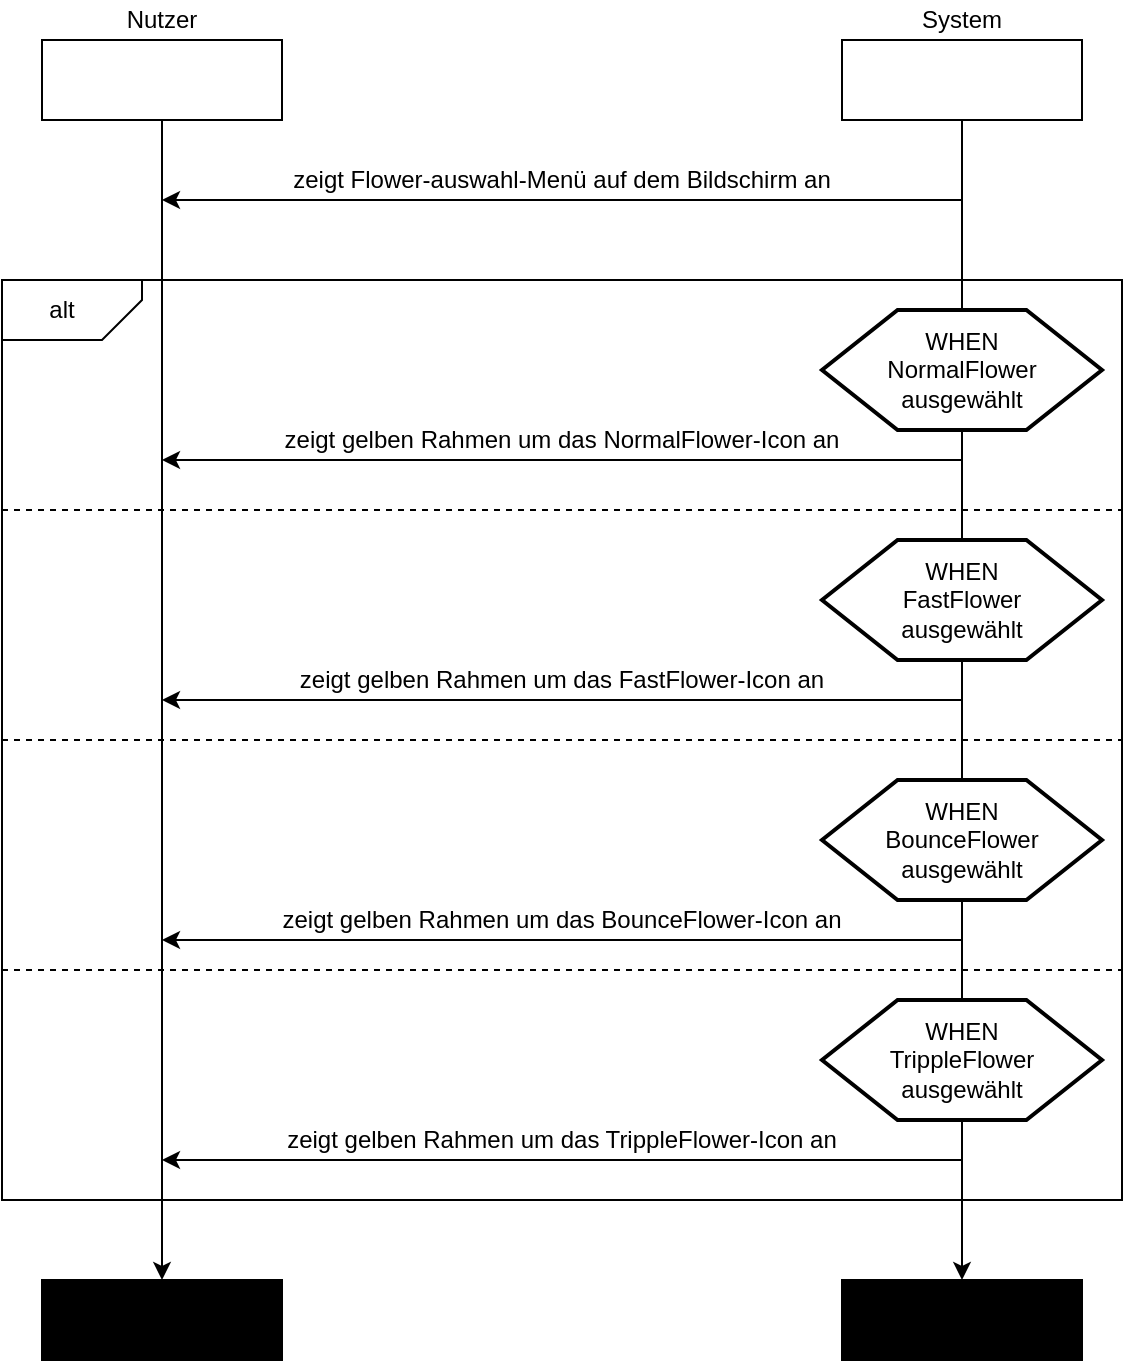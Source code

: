 <mxfile version="10.8.4" type="device"><diagram id="s7vdcuk9cZqKpX_nNP0N" name="Page-1"><mxGraphModel dx="918" dy="608" grid="1" gridSize="10" guides="1" tooltips="1" connect="1" arrows="1" fold="1" page="1" pageScale="1" pageWidth="827" pageHeight="1169" math="0" shadow="0"><root><mxCell id="0"/><mxCell id="1" parent="0"/><mxCell id="V7vvjxgsrzbox9jGXJyj-37" value="" style="rounded=0;whiteSpace=wrap;html=1;fillColor=#FFFFFF;" vertex="1" parent="1"><mxGeometry x="140" y="180" width="560" height="460" as="geometry"/></mxCell><mxCell id="V7vvjxgsrzbox9jGXJyj-1" value="" style="rounded=0;whiteSpace=wrap;html=1;" vertex="1" parent="1"><mxGeometry x="160" y="60" width="120" height="40" as="geometry"/></mxCell><mxCell id="V7vvjxgsrzbox9jGXJyj-2" value="Nutzer" style="text;html=1;strokeColor=none;fillColor=none;align=center;verticalAlign=middle;whiteSpace=wrap;rounded=0;" vertex="1" parent="1"><mxGeometry x="200" y="40" width="40" height="20" as="geometry"/></mxCell><mxCell id="V7vvjxgsrzbox9jGXJyj-3" value="" style="rounded=0;whiteSpace=wrap;html=1;" vertex="1" parent="1"><mxGeometry x="560" y="60" width="120" height="40" as="geometry"/></mxCell><mxCell id="V7vvjxgsrzbox9jGXJyj-4" value="System" style="text;html=1;strokeColor=none;fillColor=none;align=center;verticalAlign=middle;whiteSpace=wrap;rounded=0;" vertex="1" parent="1"><mxGeometry x="600" y="40" width="40" height="20" as="geometry"/></mxCell><mxCell id="V7vvjxgsrzbox9jGXJyj-5" value="" style="rounded=0;whiteSpace=wrap;html=1;fillColor=#000000;" vertex="1" parent="1"><mxGeometry x="160" y="680" width="120" height="40" as="geometry"/></mxCell><mxCell id="V7vvjxgsrzbox9jGXJyj-6" value="" style="rounded=0;whiteSpace=wrap;html=1;fillColor=#000000;" vertex="1" parent="1"><mxGeometry x="560" y="680" width="120" height="40" as="geometry"/></mxCell><mxCell id="V7vvjxgsrzbox9jGXJyj-7" value="" style="endArrow=classic;html=1;exitX=0.5;exitY=1;exitDx=0;exitDy=0;entryX=0.5;entryY=0;entryDx=0;entryDy=0;" edge="1" parent="1" source="V7vvjxgsrzbox9jGXJyj-1" target="V7vvjxgsrzbox9jGXJyj-5"><mxGeometry width="50" height="50" relative="1" as="geometry"><mxPoint x="160" y="610" as="sourcePoint"/><mxPoint x="210" y="560" as="targetPoint"/></mxGeometry></mxCell><mxCell id="V7vvjxgsrzbox9jGXJyj-10" value="zeigt gelben Rahmen um das NormalFlower-Icon an " style="text;html=1;strokeColor=none;fillColor=none;align=center;verticalAlign=middle;whiteSpace=wrap;rounded=0;" vertex="1" parent="1"><mxGeometry x="260" y="250" width="320" height="20" as="geometry"/></mxCell><mxCell id="V7vvjxgsrzbox9jGXJyj-12" value="" style="endArrow=classic;html=1;" edge="1" parent="1"><mxGeometry width="50" height="50" relative="1" as="geometry"><mxPoint x="620" y="140" as="sourcePoint"/><mxPoint x="220" y="140" as="targetPoint"/></mxGeometry></mxCell><mxCell id="V7vvjxgsrzbox9jGXJyj-13" value="zeigt Flower-auswahl-Menü auf dem Bildschirm an" style="text;html=1;strokeColor=none;fillColor=none;align=center;verticalAlign=middle;whiteSpace=wrap;rounded=0;" vertex="1" parent="1"><mxGeometry x="280" y="120" width="280" height="20" as="geometry"/></mxCell><mxCell id="V7vvjxgsrzbox9jGXJyj-19" value="" style="endArrow=classic;html=1;" edge="1" parent="1"><mxGeometry width="50" height="50" relative="1" as="geometry"><mxPoint x="620" y="270" as="sourcePoint"/><mxPoint x="220" y="270" as="targetPoint"/></mxGeometry></mxCell><mxCell id="V7vvjxgsrzbox9jGXJyj-36" value="" style="endArrow=classic;html=1;exitX=0.5;exitY=1;exitDx=0;exitDy=0;entryX=0.5;entryY=0;entryDx=0;entryDy=0;" edge="1" parent="1" source="V7vvjxgsrzbox9jGXJyj-3" target="V7vvjxgsrzbox9jGXJyj-6"><mxGeometry width="50" height="50" relative="1" as="geometry"><mxPoint x="620" y="100" as="sourcePoint"/><mxPoint x="620" y="500" as="targetPoint"/></mxGeometry></mxCell><mxCell id="V7vvjxgsrzbox9jGXJyj-35" value="" style="verticalLabelPosition=bottom;verticalAlign=top;html=1;strokeWidth=2;shape=hexagon;perimeter=hexagonPerimeter2;arcSize=6;size=0.27;fillColor=#FFFFFF;" vertex="1" parent="1"><mxGeometry x="550" y="195" width="140" height="60" as="geometry"/></mxCell><mxCell id="V7vvjxgsrzbox9jGXJyj-38" value="" style="shape=card;whiteSpace=wrap;html=1;fillColor=#FFFFFF;rotation=-180;size=20;" vertex="1" parent="1"><mxGeometry x="140" y="180" width="70" height="30" as="geometry"/></mxCell><mxCell id="V7vvjxgsrzbox9jGXJyj-39" value="alt" style="text;html=1;strokeColor=none;fillColor=none;align=center;verticalAlign=middle;whiteSpace=wrap;rounded=0;" vertex="1" parent="1"><mxGeometry x="150" y="185" width="40" height="20" as="geometry"/></mxCell><mxCell id="V7vvjxgsrzbox9jGXJyj-40" value="&lt;div&gt;WHEN&lt;/div&gt;&lt;div&gt;NormalFlower&lt;/div&gt;&lt;div&gt;ausgewählt&lt;br&gt;&lt;/div&gt;" style="text;html=1;strokeColor=none;fillColor=none;align=center;verticalAlign=middle;whiteSpace=wrap;rounded=0;" vertex="1" parent="1"><mxGeometry x="570" y="195" width="100" height="60" as="geometry"/></mxCell><mxCell id="V7vvjxgsrzbox9jGXJyj-41" value="" style="endArrow=none;dashed=1;html=1;entryX=1;entryY=0.25;entryDx=0;entryDy=0;exitX=0;exitY=0.25;exitDx=0;exitDy=0;" edge="1" parent="1" source="V7vvjxgsrzbox9jGXJyj-37" target="V7vvjxgsrzbox9jGXJyj-37"><mxGeometry width="50" height="50" relative="1" as="geometry"><mxPoint x="140" y="790" as="sourcePoint"/><mxPoint x="190" y="740" as="targetPoint"/></mxGeometry></mxCell><mxCell id="V7vvjxgsrzbox9jGXJyj-42" value="" style="endArrow=none;dashed=1;html=1;entryX=1;entryY=0.5;entryDx=0;entryDy=0;exitX=0;exitY=0.5;exitDx=0;exitDy=0;" edge="1" parent="1" source="V7vvjxgsrzbox9jGXJyj-37" target="V7vvjxgsrzbox9jGXJyj-37"><mxGeometry width="50" height="50" relative="1" as="geometry"><mxPoint x="140" y="790" as="sourcePoint"/><mxPoint x="190" y="740" as="targetPoint"/></mxGeometry></mxCell><mxCell id="V7vvjxgsrzbox9jGXJyj-43" value="" style="endArrow=none;dashed=1;html=1;entryX=1;entryY=0.75;entryDx=0;entryDy=0;exitX=0;exitY=0.75;exitDx=0;exitDy=0;" edge="1" parent="1" source="V7vvjxgsrzbox9jGXJyj-37" target="V7vvjxgsrzbox9jGXJyj-37"><mxGeometry width="50" height="50" relative="1" as="geometry"><mxPoint x="140" y="790" as="sourcePoint"/><mxPoint x="190" y="740" as="targetPoint"/></mxGeometry></mxCell><mxCell id="V7vvjxgsrzbox9jGXJyj-44" value="" style="verticalLabelPosition=bottom;verticalAlign=top;html=1;strokeWidth=2;shape=hexagon;perimeter=hexagonPerimeter2;arcSize=6;size=0.27;fillColor=#FFFFFF;" vertex="1" parent="1"><mxGeometry x="550" y="310" width="140" height="60" as="geometry"/></mxCell><mxCell id="V7vvjxgsrzbox9jGXJyj-45" value="" style="verticalLabelPosition=bottom;verticalAlign=top;html=1;strokeWidth=2;shape=hexagon;perimeter=hexagonPerimeter2;arcSize=6;size=0.27;fillColor=#FFFFFF;" vertex="1" parent="1"><mxGeometry x="550" y="430" width="140" height="60" as="geometry"/></mxCell><mxCell id="V7vvjxgsrzbox9jGXJyj-46" value="" style="verticalLabelPosition=bottom;verticalAlign=top;html=1;strokeWidth=2;shape=hexagon;perimeter=hexagonPerimeter2;arcSize=6;size=0.27;fillColor=#FFFFFF;" vertex="1" parent="1"><mxGeometry x="550" y="540" width="140" height="60" as="geometry"/></mxCell><mxCell id="V7vvjxgsrzbox9jGXJyj-47" value="&lt;div&gt;WHEN&lt;/div&gt;&lt;div&gt;FastFlower&lt;/div&gt;&lt;div&gt;ausgewählt&lt;br&gt;&lt;/div&gt;" style="text;html=1;strokeColor=none;fillColor=none;align=center;verticalAlign=middle;whiteSpace=wrap;rounded=0;" vertex="1" parent="1"><mxGeometry x="570" y="310" width="100" height="60" as="geometry"/></mxCell><mxCell id="V7vvjxgsrzbox9jGXJyj-48" value="&lt;div&gt;WHEN&lt;/div&gt;&lt;div&gt;BounceFlower&lt;/div&gt;&lt;div&gt;ausgewählt&lt;br&gt;&lt;/div&gt;" style="text;html=1;strokeColor=none;fillColor=none;align=center;verticalAlign=middle;whiteSpace=wrap;rounded=0;" vertex="1" parent="1"><mxGeometry x="570" y="430" width="100" height="60" as="geometry"/></mxCell><mxCell id="V7vvjxgsrzbox9jGXJyj-49" value="&lt;div&gt;WHEN&lt;/div&gt;&lt;div&gt;TrippleFlower&lt;/div&gt;&lt;div&gt;ausgewählt&lt;br&gt;&lt;/div&gt;" style="text;html=1;strokeColor=none;fillColor=none;align=center;verticalAlign=middle;whiteSpace=wrap;rounded=0;" vertex="1" parent="1"><mxGeometry x="570" y="540" width="100" height="60" as="geometry"/></mxCell><mxCell id="V7vvjxgsrzbox9jGXJyj-50" value="" style="endArrow=classic;html=1;" edge="1" parent="1"><mxGeometry width="50" height="50" relative="1" as="geometry"><mxPoint x="620" y="390" as="sourcePoint"/><mxPoint x="220" y="390" as="targetPoint"/></mxGeometry></mxCell><mxCell id="V7vvjxgsrzbox9jGXJyj-51" value="" style="endArrow=classic;html=1;" edge="1" parent="1"><mxGeometry width="50" height="50" relative="1" as="geometry"><mxPoint x="620" y="510" as="sourcePoint"/><mxPoint x="220" y="510" as="targetPoint"/></mxGeometry></mxCell><mxCell id="V7vvjxgsrzbox9jGXJyj-52" value="" style="endArrow=classic;html=1;" edge="1" parent="1"><mxGeometry width="50" height="50" relative="1" as="geometry"><mxPoint x="620" y="620" as="sourcePoint"/><mxPoint x="220" y="620" as="targetPoint"/></mxGeometry></mxCell><mxCell id="V7vvjxgsrzbox9jGXJyj-53" value="zeigt gelben Rahmen um das FastFlower-Icon an " style="text;html=1;strokeColor=none;fillColor=none;align=center;verticalAlign=middle;whiteSpace=wrap;rounded=0;" vertex="1" parent="1"><mxGeometry x="260" y="370" width="320" height="20" as="geometry"/></mxCell><mxCell id="V7vvjxgsrzbox9jGXJyj-54" value="zeigt gelben Rahmen um das BounceFlower-Icon an " style="text;html=1;strokeColor=none;fillColor=none;align=center;verticalAlign=middle;whiteSpace=wrap;rounded=0;" vertex="1" parent="1"><mxGeometry x="260" y="490" width="320" height="20" as="geometry"/></mxCell><mxCell id="V7vvjxgsrzbox9jGXJyj-55" value="zeigt gelben Rahmen um das TrippleFlower-Icon an " style="text;html=1;strokeColor=none;fillColor=none;align=center;verticalAlign=middle;whiteSpace=wrap;rounded=0;" vertex="1" parent="1"><mxGeometry x="260" y="600" width="320" height="20" as="geometry"/></mxCell></root></mxGraphModel></diagram></mxfile>